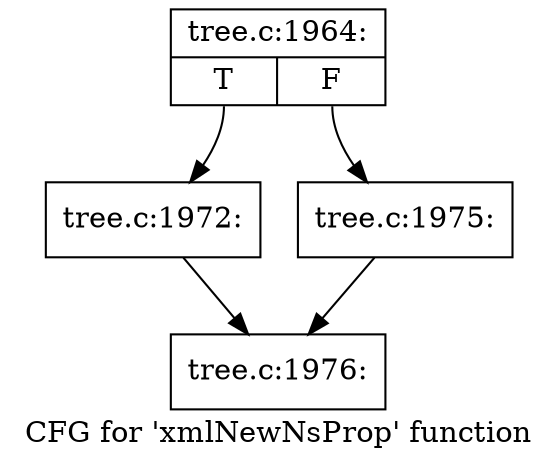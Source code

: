 digraph "CFG for 'xmlNewNsProp' function" {
	label="CFG for 'xmlNewNsProp' function";

	Node0x55ad0ba11130 [shape=record,label="{tree.c:1964:|{<s0>T|<s1>F}}"];
	Node0x55ad0ba11130:s0 -> Node0x55ad0ba95c60;
	Node0x55ad0ba11130:s1 -> Node0x55ad0ba95cb0;
	Node0x55ad0ba95c60 [shape=record,label="{tree.c:1972:}"];
	Node0x55ad0ba95c60 -> Node0x55ad0ba93860;
	Node0x55ad0ba95cb0 [shape=record,label="{tree.c:1975:}"];
	Node0x55ad0ba95cb0 -> Node0x55ad0ba93860;
	Node0x55ad0ba93860 [shape=record,label="{tree.c:1976:}"];
}
